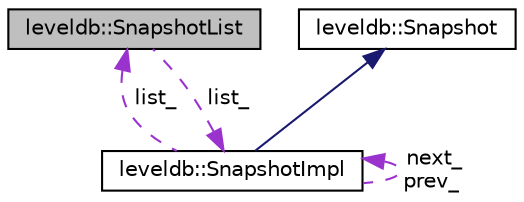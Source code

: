 digraph "leveldb::SnapshotList"
{
  edge [fontname="Helvetica",fontsize="10",labelfontname="Helvetica",labelfontsize="10"];
  node [fontname="Helvetica",fontsize="10",shape=record];
  Node1 [label="leveldb::SnapshotList",height=0.2,width=0.4,color="black", fillcolor="grey75", style="filled" fontcolor="black"];
  Node2 -> Node1 [dir="back",color="darkorchid3",fontsize="10",style="dashed",label=" list_" ,fontname="Helvetica"];
  Node2 [label="leveldb::SnapshotImpl",height=0.2,width=0.4,color="black", fillcolor="white", style="filled",URL="$classleveldb_1_1_snapshot_impl.html"];
  Node3 -> Node2 [dir="back",color="midnightblue",fontsize="10",style="solid",fontname="Helvetica"];
  Node3 [label="leveldb::Snapshot",height=0.2,width=0.4,color="black", fillcolor="white", style="filled",URL="$classleveldb_1_1_snapshot.html"];
  Node2 -> Node2 [dir="back",color="darkorchid3",fontsize="10",style="dashed",label=" next_\nprev_" ,fontname="Helvetica"];
  Node1 -> Node2 [dir="back",color="darkorchid3",fontsize="10",style="dashed",label=" list_" ,fontname="Helvetica"];
}
